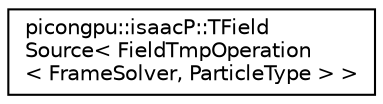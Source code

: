 digraph "Graphical Class Hierarchy"
{
 // LATEX_PDF_SIZE
  edge [fontname="Helvetica",fontsize="10",labelfontname="Helvetica",labelfontsize="10"];
  node [fontname="Helvetica",fontsize="10",shape=record];
  rankdir="LR";
  Node0 [label="picongpu::isaacP::TField\lSource\< FieldTmpOperation\l\< FrameSolver, ParticleType \> \>",height=0.2,width=0.4,color="black", fillcolor="white", style="filled",URL="$classpicongpu_1_1isaac_p_1_1_t_field_source_3_01_field_tmp_operation_3_01_frame_solver_00_01_particle_type_01_4_01_4.html",tooltip=" "];
}
